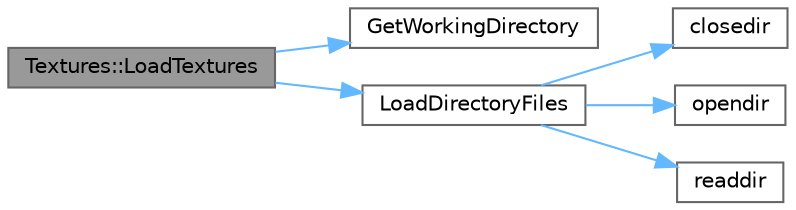 digraph "Textures::LoadTextures"
{
 // LATEX_PDF_SIZE
  bgcolor="transparent";
  edge [fontname=Helvetica,fontsize=10,labelfontname=Helvetica,labelfontsize=10];
  node [fontname=Helvetica,fontsize=10,shape=box,height=0.2,width=0.4];
  rankdir="LR";
  Node1 [id="Node000001",label="Textures::LoadTextures",height=0.2,width=0.4,color="gray40", fillcolor="grey60", style="filled", fontcolor="black",tooltip=" "];
  Node1 -> Node2 [id="edge11_Node000001_Node000002",color="steelblue1",style="solid",tooltip=" "];
  Node2 [id="Node000002",label="GetWorkingDirectory",height=0.2,width=0.4,color="grey40", fillcolor="white", style="filled",URL="$_old_2_classes_2lib_2rcore_8c.html#a2e6fe4c080d56ffd77dfe3e6d5132416",tooltip=" "];
  Node1 -> Node3 [id="edge12_Node000001_Node000003",color="steelblue1",style="solid",tooltip=" "];
  Node3 [id="Node000003",label="LoadDirectoryFiles",height=0.2,width=0.4,color="grey40", fillcolor="white", style="filled",URL="$_old_2_classes_2lib_2rcore_8c.html#a2f58fd04cb91f628b04b17a064c666cc",tooltip=" "];
  Node3 -> Node4 [id="edge13_Node000003_Node000004",color="steelblue1",style="solid",tooltip=" "];
  Node4 [id="Node000004",label="closedir",height=0.2,width=0.4,color="grey40", fillcolor="white", style="filled",URL="$_classes_2lib_2external_2dirent_8h.html#ac0258906f9453b8abf03e945aa9c9676",tooltip=" "];
  Node3 -> Node5 [id="edge14_Node000003_Node000005",color="steelblue1",style="solid",tooltip=" "];
  Node5 [id="Node000005",label="opendir",height=0.2,width=0.4,color="grey40", fillcolor="white", style="filled",URL="$_classes_2lib_2external_2dirent_8h.html#a4fcc7ee570eeaee1fe6264604b91257f",tooltip=" "];
  Node3 -> Node6 [id="edge15_Node000003_Node000006",color="steelblue1",style="solid",tooltip=" "];
  Node6 [id="Node000006",label="readdir",height=0.2,width=0.4,color="grey40", fillcolor="white", style="filled",URL="$_classes_2lib_2external_2dirent_8h.html#ab1ebcf210f49b305423bcc413c6427ee",tooltip=" "];
}

